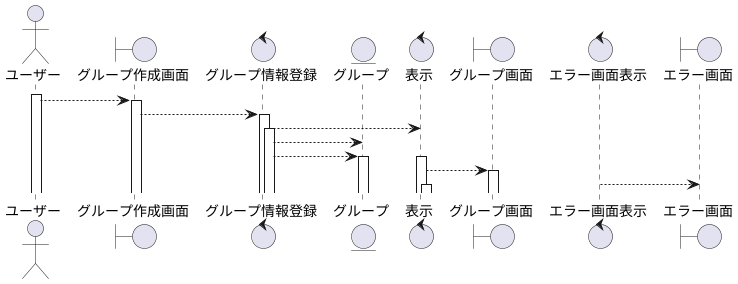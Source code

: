 @startuml グループ作成シーケンス図
actor ユーザー
boundary "グループ作成画面"
control "グループ情報登録"
entity "グループ"
control "表示"
boundary "グループ画面"
control "エラー画面表示"
boundary "エラー画面"

activate ユーザー
    ユーザー --> グループ作成画面
    activate グループ作成画面
    グループ作成画面 --> グループ情報登録
    activate グループ情報登録
    グループ情報登録 --> 表示
    activate グループ情報登録
    グループ情報登録 --> グループ
    グループ <-- グループ情報登録
    activate グループ
    activate 表示
    表示 --> グループ画面
    activate グループ画面
    エラー画面表示 --> エラー画面
    activate 表示
@enduml